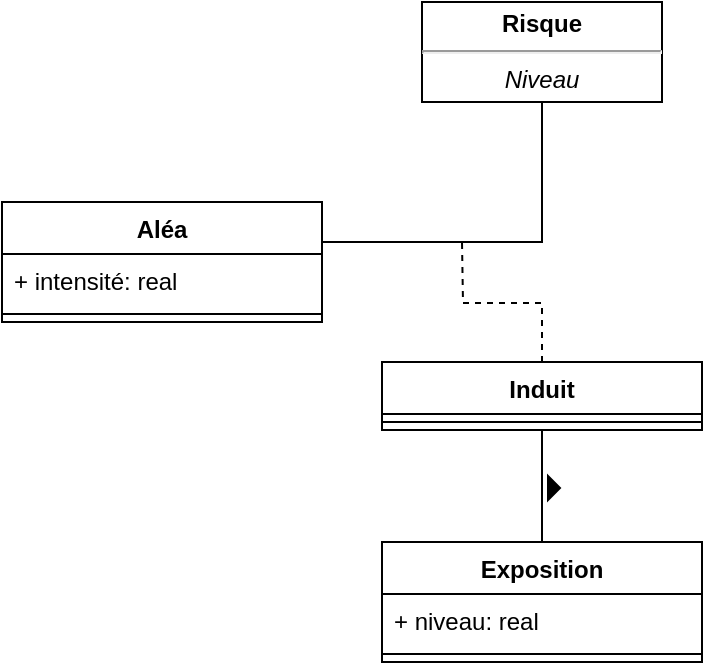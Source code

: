 <mxfile version="17.4.6" type="github">
  <diagram id="G8zqk6VQ2zBWMdKnbWK5" name="Page-1">
    <mxGraphModel dx="1355" dy="777" grid="1" gridSize="10" guides="1" tooltips="1" connect="1" arrows="1" fold="1" page="1" pageScale="1" pageWidth="827" pageHeight="1169" math="0" shadow="0">
      <root>
        <mxCell id="0" />
        <mxCell id="1" parent="0" />
        <mxCell id="VtFoWukt5FTa5U3CbqhS-1" value="Exposition" style="swimlane;fontStyle=1;align=center;verticalAlign=top;childLayout=stackLayout;horizontal=1;startSize=26;horizontalStack=0;resizeParent=1;resizeParentMax=0;resizeLast=0;collapsible=1;marginBottom=0;" vertex="1" parent="1">
          <mxGeometry x="260" y="440" width="160" height="60" as="geometry">
            <mxRectangle x="600" y="310" width="90" height="26" as="alternateBounds" />
          </mxGeometry>
        </mxCell>
        <mxCell id="VtFoWukt5FTa5U3CbqhS-2" value="+ niveau: real" style="text;strokeColor=none;fillColor=none;align=left;verticalAlign=top;spacingLeft=4;spacingRight=4;overflow=hidden;rotatable=0;points=[[0,0.5],[1,0.5]];portConstraint=eastwest;" vertex="1" parent="VtFoWukt5FTa5U3CbqhS-1">
          <mxGeometry y="26" width="160" height="26" as="geometry" />
        </mxCell>
        <mxCell id="VtFoWukt5FTa5U3CbqhS-3" value="" style="line;strokeWidth=1;fillColor=none;align=left;verticalAlign=middle;spacingTop=-1;spacingLeft=3;spacingRight=3;rotatable=0;labelPosition=right;points=[];portConstraint=eastwest;" vertex="1" parent="VtFoWukt5FTa5U3CbqhS-1">
          <mxGeometry y="52" width="160" height="8" as="geometry" />
        </mxCell>
        <mxCell id="VtFoWukt5FTa5U3CbqhS-7" value="Aléa" style="swimlane;fontStyle=1;align=center;verticalAlign=top;childLayout=stackLayout;horizontal=1;startSize=26;horizontalStack=0;resizeParent=1;resizeParentMax=0;resizeLast=0;collapsible=1;marginBottom=0;" vertex="1" parent="1">
          <mxGeometry x="70" y="270" width="160" height="60" as="geometry" />
        </mxCell>
        <mxCell id="VtFoWukt5FTa5U3CbqhS-8" value="+ intensité: real" style="text;strokeColor=none;fillColor=none;align=left;verticalAlign=top;spacingLeft=4;spacingRight=4;overflow=hidden;rotatable=0;points=[[0,0.5],[1,0.5]];portConstraint=eastwest;" vertex="1" parent="VtFoWukt5FTa5U3CbqhS-7">
          <mxGeometry y="26" width="160" height="26" as="geometry" />
        </mxCell>
        <mxCell id="VtFoWukt5FTa5U3CbqhS-9" value="" style="line;strokeWidth=1;fillColor=none;align=left;verticalAlign=middle;spacingTop=-1;spacingLeft=3;spacingRight=3;rotatable=0;labelPosition=right;points=[];portConstraint=eastwest;" vertex="1" parent="VtFoWukt5FTa5U3CbqhS-7">
          <mxGeometry y="52" width="160" height="8" as="geometry" />
        </mxCell>
        <mxCell id="VtFoWukt5FTa5U3CbqhS-10" value="&lt;p style=&quot;margin: 0px ; margin-top: 4px ; text-align: center&quot;&gt;&lt;b&gt;Risque&lt;/b&gt;&lt;/p&gt;&lt;hr&gt;&lt;p style=&quot;margin: 0px ; text-align: center&quot;&gt;&lt;i&gt;Niveau&lt;/i&gt;&lt;/p&gt;" style="shape=rect;html=1;overflow=fill;whiteSpace=wrap;labelBorderColor=none;" vertex="1" parent="1">
          <mxGeometry x="280" y="170" width="120" height="50" as="geometry" />
        </mxCell>
        <mxCell id="VtFoWukt5FTa5U3CbqhS-11" style="edgeStyle=orthogonalEdgeStyle;rounded=0;orthogonalLoop=1;jettySize=auto;html=1;exitX=0.5;exitY=0;exitDx=0;exitDy=0;endArrow=none;endFill=0;dashed=1;" edge="1" parent="1" source="VtFoWukt5FTa5U3CbqhS-16">
          <mxGeometry relative="1" as="geometry">
            <mxPoint x="300" y="290" as="targetPoint" />
            <mxPoint x="390" y="360" as="sourcePoint" />
          </mxGeometry>
        </mxCell>
        <mxCell id="VtFoWukt5FTa5U3CbqhS-14" value="" style="endArrow=none;html=1;rounded=0;align=center;verticalAlign=bottom;labelBackgroundColor=none;exitX=1;exitY=0.25;exitDx=0;exitDy=0;edgeStyle=elbowEdgeStyle;entryX=0.5;entryY=1;entryDx=0;entryDy=0;elbow=vertical;" edge="1" parent="1" source="VtFoWukt5FTa5U3CbqhS-7" target="VtFoWukt5FTa5U3CbqhS-10">
          <mxGeometry relative="1" as="geometry">
            <mxPoint x="280" y="330" as="sourcePoint" />
            <Array as="points">
              <mxPoint x="320" y="290" />
            </Array>
          </mxGeometry>
        </mxCell>
        <mxCell id="VtFoWukt5FTa5U3CbqhS-16" value="Induit" style="swimlane;fontStyle=1;align=center;verticalAlign=top;childLayout=stackLayout;horizontal=1;startSize=26;horizontalStack=0;resizeParent=1;resizeParentMax=0;resizeLast=0;collapsible=1;marginBottom=0;" vertex="1" parent="1">
          <mxGeometry x="260" y="350" width="160" height="34" as="geometry">
            <mxRectangle x="600" y="310" width="90" height="26" as="alternateBounds" />
          </mxGeometry>
        </mxCell>
        <mxCell id="VtFoWukt5FTa5U3CbqhS-18" value="" style="line;strokeWidth=1;fillColor=none;align=left;verticalAlign=middle;spacingTop=-1;spacingLeft=3;spacingRight=3;rotatable=0;labelPosition=right;points=[];portConstraint=eastwest;" vertex="1" parent="VtFoWukt5FTa5U3CbqhS-16">
          <mxGeometry y="26" width="160" height="8" as="geometry" />
        </mxCell>
        <mxCell id="VtFoWukt5FTa5U3CbqhS-23" value="" style="triangle;aspect=fixed;fillColor=#000000;" vertex="1" parent="1">
          <mxGeometry x="343" y="407" width="6" height="12" as="geometry" />
        </mxCell>
        <mxCell id="VtFoWukt5FTa5U3CbqhS-24" value="" style="endArrow=none;html=1;rounded=0;align=center;verticalAlign=bottom;labelBackgroundColor=none;elbow=vertical;entryX=0.5;entryY=0;entryDx=0;entryDy=0;exitX=0.5;exitY=1;exitDx=0;exitDy=0;" edge="1" parent="1" source="VtFoWukt5FTa5U3CbqhS-16" target="VtFoWukt5FTa5U3CbqhS-1">
          <mxGeometry relative="1" as="geometry">
            <mxPoint x="260" y="412" as="sourcePoint" />
            <mxPoint x="400" y="412" as="targetPoint" />
          </mxGeometry>
        </mxCell>
      </root>
    </mxGraphModel>
  </diagram>
</mxfile>
